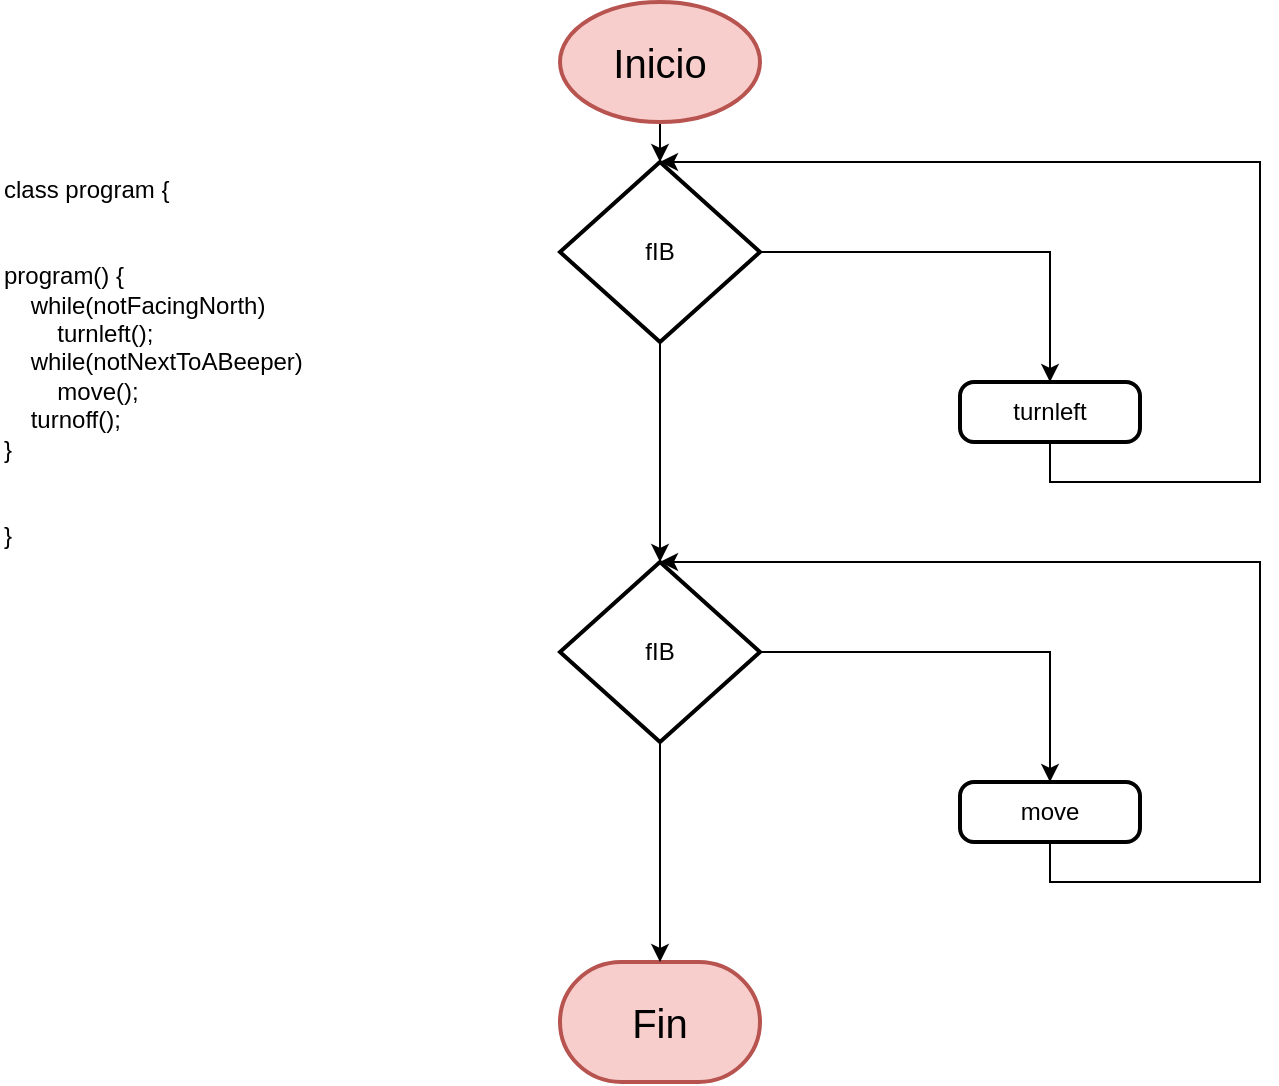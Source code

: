 <mxfile version="22.1.8" type="github">
  <diagram name="Página-1" id="DE_O8TjWzz9FJRSdt5aA">
    <mxGraphModel dx="880" dy="1647" grid="1" gridSize="10" guides="1" tooltips="1" connect="1" arrows="1" fold="1" page="1" pageScale="1" pageWidth="827" pageHeight="1169" math="0" shadow="0">
      <root>
        <mxCell id="0" />
        <mxCell id="1" parent="0" />
        <mxCell id="DfnQeSPhowTFWAFTJtV0-1" style="edgeStyle=orthogonalEdgeStyle;rounded=0;orthogonalLoop=1;jettySize=auto;html=1;exitX=0.5;exitY=1;exitDx=0;exitDy=0;exitPerimeter=0;entryX=0.5;entryY=0;entryDx=0;entryDy=0;" edge="1" parent="1" source="DfnQeSPhowTFWAFTJtV0-2">
          <mxGeometry relative="1" as="geometry">
            <mxPoint x="360" y="80" as="targetPoint" />
          </mxGeometry>
        </mxCell>
        <mxCell id="DfnQeSPhowTFWAFTJtV0-2" value="&lt;font style=&quot;font-size: 20px;&quot;&gt;Inicio&lt;/font&gt;" style="strokeWidth=2;html=1;shape=mxgraph.flowchart.start_1;whiteSpace=wrap;fillColor=#f8cecc;strokeColor=#b85450;" vertex="1" parent="1">
          <mxGeometry x="310" width="100" height="60" as="geometry" />
        </mxCell>
        <mxCell id="DfnQeSPhowTFWAFTJtV0-3" value="&lt;font style=&quot;font-size: 20px;&quot;&gt;Fin&lt;/font&gt;" style="strokeWidth=2;html=1;shape=mxgraph.flowchart.terminator;whiteSpace=wrap;fillColor=#f8cecc;strokeColor=#b85450;" vertex="1" parent="1">
          <mxGeometry x="310" y="480" width="100" height="60" as="geometry" />
        </mxCell>
        <mxCell id="DfnQeSPhowTFWAFTJtV0-4" style="edgeStyle=orthogonalEdgeStyle;rounded=0;orthogonalLoop=1;jettySize=auto;html=1;exitX=1;exitY=0.5;exitDx=0;exitDy=0;exitPerimeter=0;entryX=0.5;entryY=0;entryDx=0;entryDy=0;" edge="1" parent="1" source="DfnQeSPhowTFWAFTJtV0-6" target="DfnQeSPhowTFWAFTJtV0-7">
          <mxGeometry relative="1" as="geometry" />
        </mxCell>
        <mxCell id="DfnQeSPhowTFWAFTJtV0-5" style="edgeStyle=orthogonalEdgeStyle;rounded=0;orthogonalLoop=1;jettySize=auto;html=1;exitX=0.5;exitY=1;exitDx=0;exitDy=0;exitPerimeter=0;" edge="1" parent="1" source="DfnQeSPhowTFWAFTJtV0-6">
          <mxGeometry relative="1" as="geometry">
            <mxPoint x="360" y="280" as="targetPoint" />
          </mxGeometry>
        </mxCell>
        <mxCell id="DfnQeSPhowTFWAFTJtV0-6" value="fIB" style="strokeWidth=2;html=1;shape=mxgraph.flowchart.decision;whiteSpace=wrap;" vertex="1" parent="1">
          <mxGeometry x="310" y="80" width="100" height="90" as="geometry" />
        </mxCell>
        <mxCell id="DfnQeSPhowTFWAFTJtV0-7" value="turnleft" style="rounded=1;whiteSpace=wrap;html=1;absoluteArcSize=1;arcSize=14;strokeWidth=2;" vertex="1" parent="1">
          <mxGeometry x="510" y="190" width="90" height="30" as="geometry" />
        </mxCell>
        <mxCell id="DfnQeSPhowTFWAFTJtV0-10" style="edgeStyle=orthogonalEdgeStyle;rounded=0;orthogonalLoop=1;jettySize=auto;html=1;exitX=0.5;exitY=1;exitDx=0;exitDy=0;entryX=0.5;entryY=0;entryDx=0;entryDy=0;entryPerimeter=0;" edge="1" parent="1" source="DfnQeSPhowTFWAFTJtV0-7" target="DfnQeSPhowTFWAFTJtV0-6">
          <mxGeometry relative="1" as="geometry">
            <Array as="points">
              <mxPoint x="555" y="240" />
              <mxPoint x="660" y="240" />
              <mxPoint x="660" y="80" />
            </Array>
          </mxGeometry>
        </mxCell>
        <mxCell id="DfnQeSPhowTFWAFTJtV0-11" value="class program {&#xa;&#xa;&#xa;program() {&#xa;    while(notFacingNorth)&#xa;        turnleft();&#xa;    while(notNextToABeeper)&#xa;        move();&#xa;    turnoff();&#xa;}&#xa;&#xa;&#xa;}" style="text;whiteSpace=wrap;" vertex="1" parent="1">
          <mxGeometry x="30" y="80" width="180" height="210" as="geometry" />
        </mxCell>
        <mxCell id="DfnQeSPhowTFWAFTJtV0-12" style="edgeStyle=orthogonalEdgeStyle;rounded=0;orthogonalLoop=1;jettySize=auto;html=1;exitX=1;exitY=0.5;exitDx=0;exitDy=0;exitPerimeter=0;entryX=0.5;entryY=0;entryDx=0;entryDy=0;" edge="1" parent="1" source="DfnQeSPhowTFWAFTJtV0-14" target="DfnQeSPhowTFWAFTJtV0-15">
          <mxGeometry relative="1" as="geometry" />
        </mxCell>
        <mxCell id="DfnQeSPhowTFWAFTJtV0-13" style="edgeStyle=orthogonalEdgeStyle;rounded=0;orthogonalLoop=1;jettySize=auto;html=1;exitX=0.5;exitY=1;exitDx=0;exitDy=0;exitPerimeter=0;" edge="1" parent="1" source="DfnQeSPhowTFWAFTJtV0-14">
          <mxGeometry relative="1" as="geometry">
            <mxPoint x="360" y="480" as="targetPoint" />
          </mxGeometry>
        </mxCell>
        <mxCell id="DfnQeSPhowTFWAFTJtV0-14" value="fIB" style="strokeWidth=2;html=1;shape=mxgraph.flowchart.decision;whiteSpace=wrap;" vertex="1" parent="1">
          <mxGeometry x="310" y="280" width="100" height="90" as="geometry" />
        </mxCell>
        <mxCell id="DfnQeSPhowTFWAFTJtV0-15" value="move" style="rounded=1;whiteSpace=wrap;html=1;absoluteArcSize=1;arcSize=14;strokeWidth=2;" vertex="1" parent="1">
          <mxGeometry x="510" y="390" width="90" height="30" as="geometry" />
        </mxCell>
        <mxCell id="DfnQeSPhowTFWAFTJtV0-16" style="edgeStyle=orthogonalEdgeStyle;rounded=0;orthogonalLoop=1;jettySize=auto;html=1;exitX=0.5;exitY=1;exitDx=0;exitDy=0;entryX=0.5;entryY=0;entryDx=0;entryDy=0;entryPerimeter=0;" edge="1" parent="1" source="DfnQeSPhowTFWAFTJtV0-15" target="DfnQeSPhowTFWAFTJtV0-14">
          <mxGeometry relative="1" as="geometry">
            <Array as="points">
              <mxPoint x="555" y="440" />
              <mxPoint x="660" y="440" />
              <mxPoint x="660" y="280" />
            </Array>
          </mxGeometry>
        </mxCell>
      </root>
    </mxGraphModel>
  </diagram>
</mxfile>
